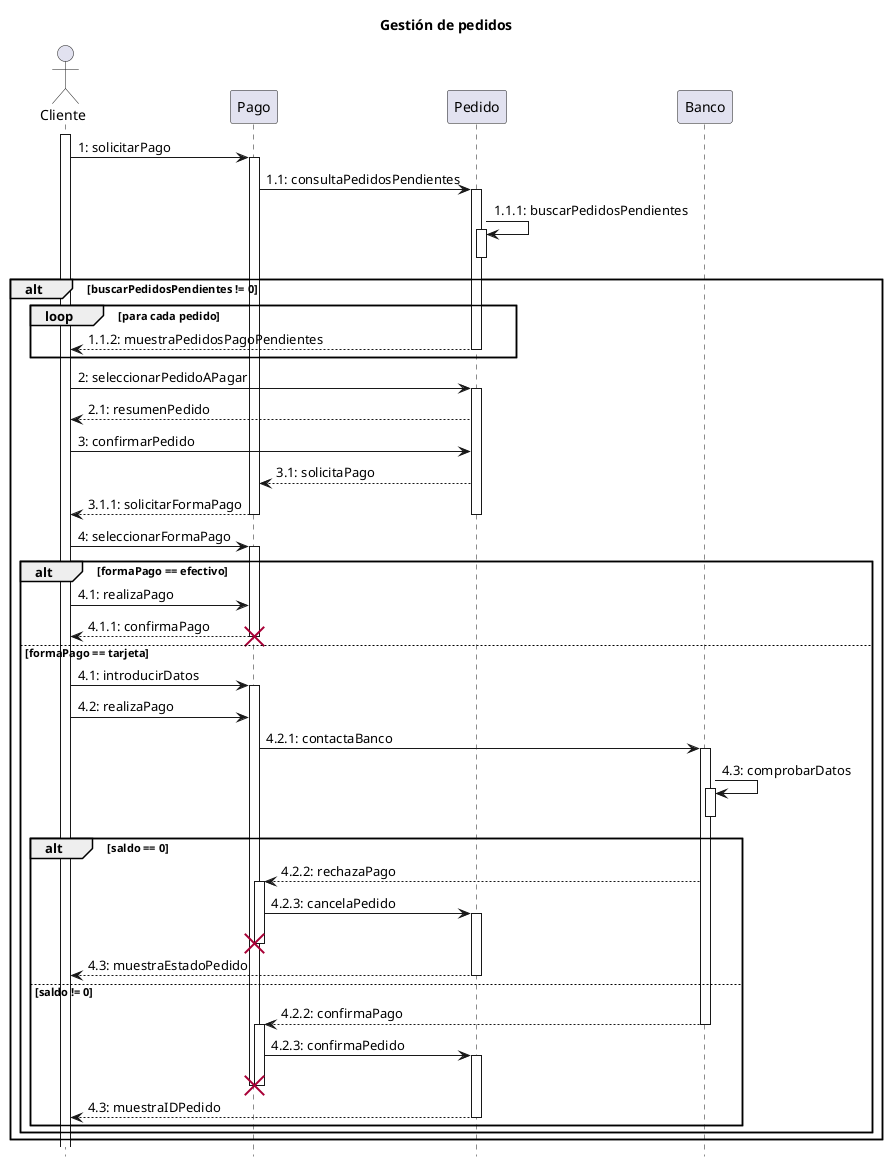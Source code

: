 @startuml
hide footbox

title Gestión de pedidos

actor Cliente 

Cliente ++
Cliente -> Pago++: 1: solicitarPago
Pago -> Pedido++: 1.1: consultaPedidosPendientes
Pedido -> Pedido++: 1.1.1: buscarPedidosPendientes
deactivate Pedido
alt buscarPedidosPendientes != 0
   loop para cada pedido
        Cliente <-- Pedido: 1.1.2: muestraPedidosPagoPendientes
        deactivate Pedido
    end
    
    Cliente -> Pedido++: 2: seleccionarPedidoAPagar
    Cliente <-- Pedido: 2.1: resumenPedido
    Cliente -> Pedido: 3: confirmarPedido
    Pago <-- Pedido: 3.1: solicitaPago
    Cliente <-- Pago: 3.1.1: solicitarFormaPago
    deactivate Pedido
    deactivate Pago
    Cliente -> Pago++: 4: seleccionarFormaPago
    
    alt formaPago == efectivo
        Cliente -> Pago : 4.1: realizaPago
        Cliente <-- Pago : 4.1.1: confirmaPago
        destroy Pago
    else formaPago == tarjeta
        Cliente -> Pago++ : 4.1: introducirDatos
        Cliente -> Pago : 4.2: realizaPago
        Pago -> Banco++: 4.2.1: contactaBanco
        Banco -> Banco++ : 4.3: comprobarDatos
        deactivate Banco

        alt saldo == 0
            Pago <-- Banco: 4.2.2: rechazaPago
            activate Pago
            Pago -> Pedido++: 4.2.3: cancelaPedido
            destroy Pago
            Cliente <-- Pedido: 4.3: muestraEstadoPedido
            deactivate Pedido
        else saldo != 0
            Pago <-- Banco: 4.2.2: confirmaPago
            deactivate Banco
            activate Pago
            Pago -> Pedido++: 4.2.3: confirmaPedido
            destroy Pago
            deactivate Pago
            Cliente <-- Pedido: 4.3: muestraIDPedido
            deactivate Pedido
        end     
    end
end

@enduml